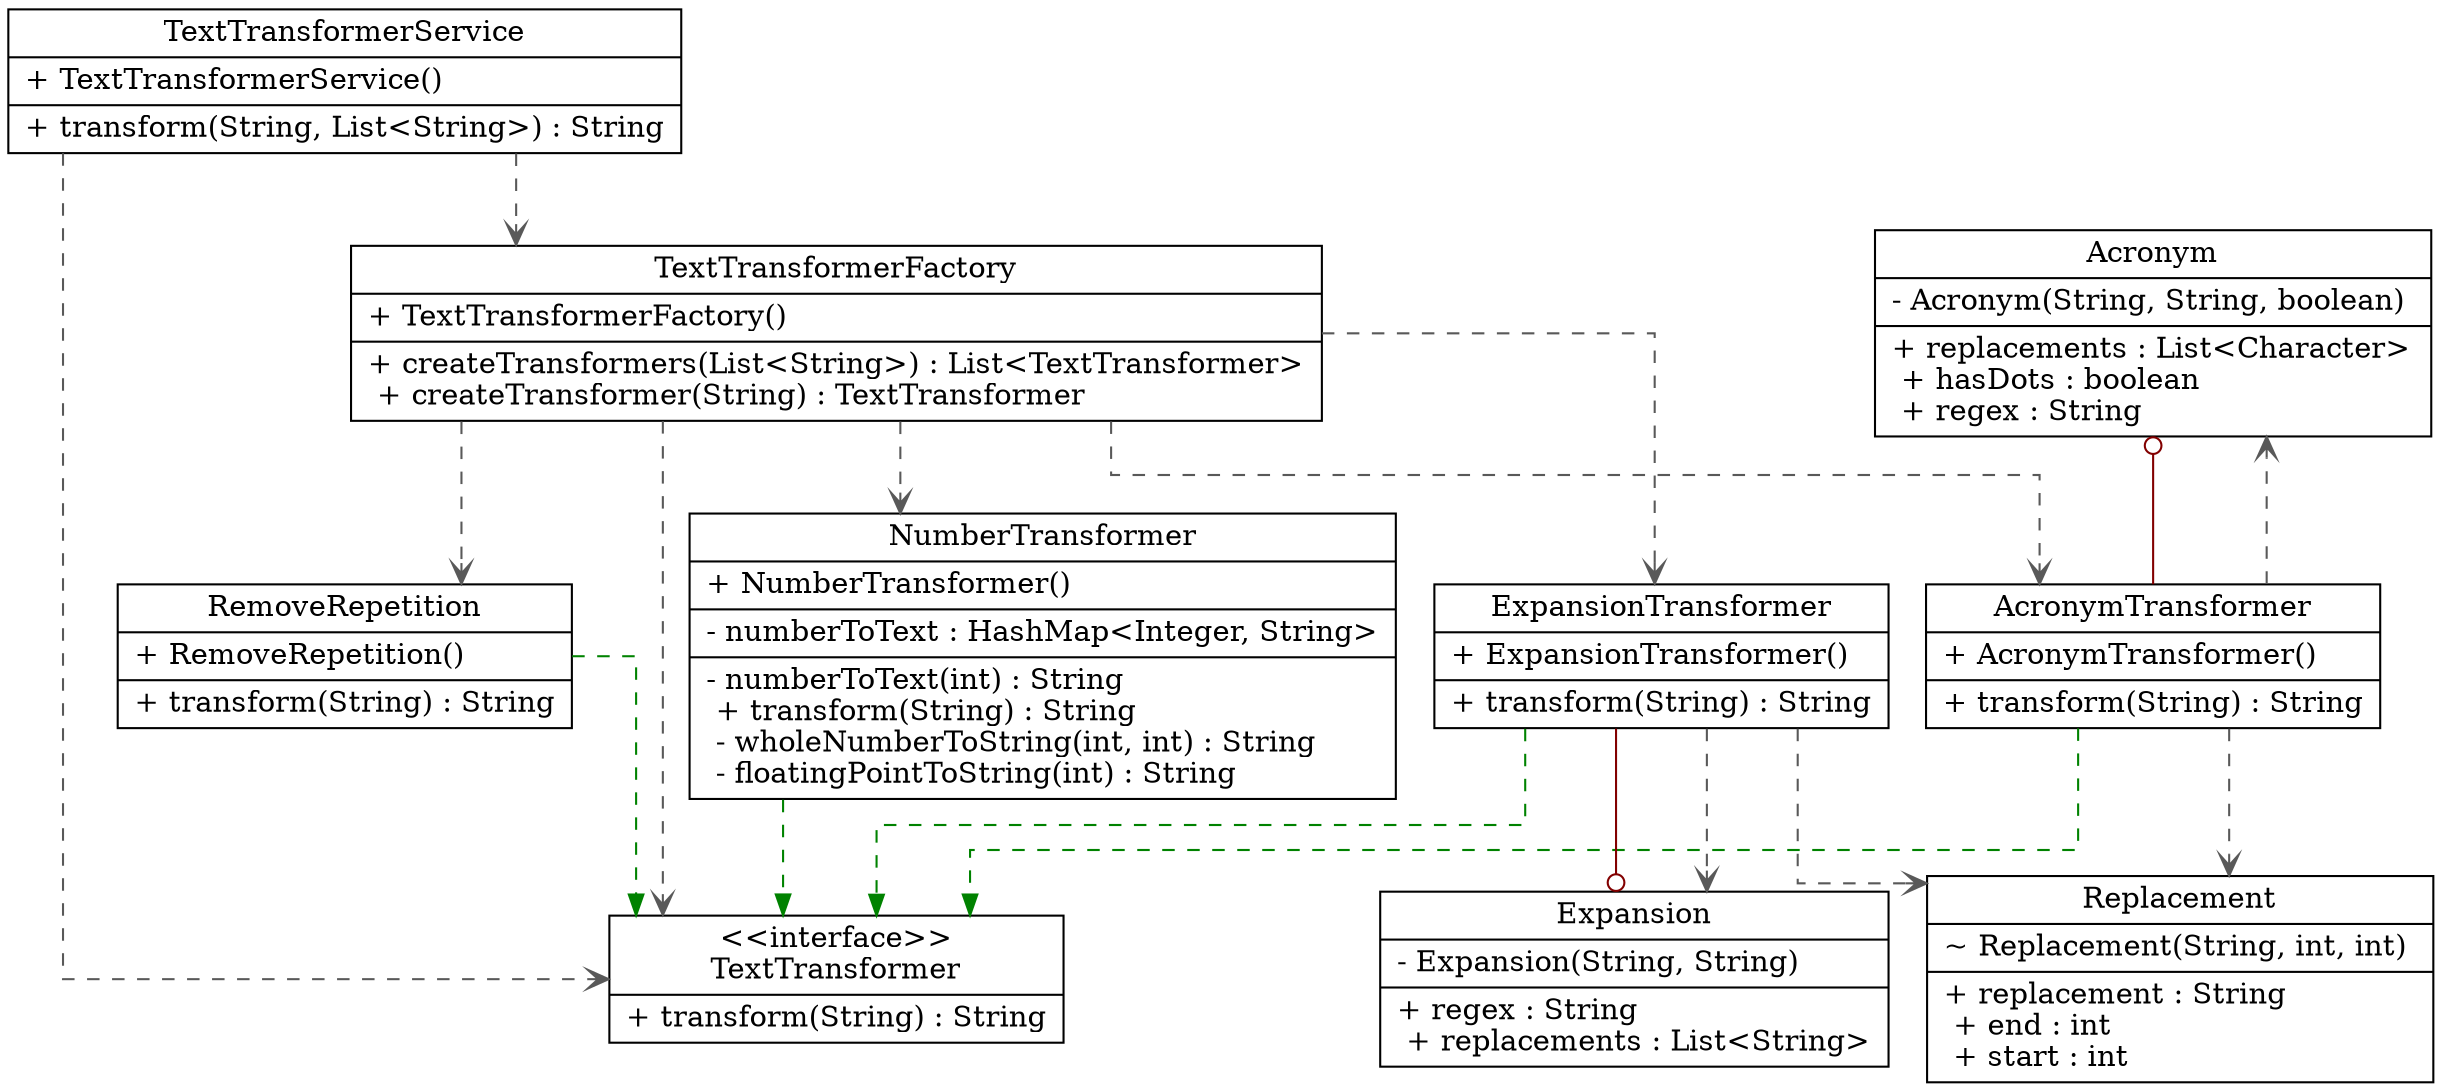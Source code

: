 digraph "ExpansionTransformer" {

splines  = ortho;
fontname = "Inconsolata";

node [colorscheme = ylgnbu4];
edge [colorscheme = dark28, dir = both];

Acronym                [shape = record, label = "{ Acronym | - Acronym(String, String, boolean) \l|+ replacements : List\<Character\>\l + hasDots : boolean\l + regex : String\l }"];
AcronymTransformer     [shape = record, label = "{ AcronymTransformer | + AcronymTransformer() \l|+ transform(String) : String\l }"];
Expansion              [shape = record, label = "{ Expansion | - Expansion(String, String) \l|+ regex : String\l + replacements : List\<String\>\l }"];
ExpansionTransformer   [shape = record, label = "{ ExpansionTransformer | + ExpansionTransformer() \l|+ transform(String) : String\l }"];
NumberTransformer      [shape = record, label = "{ NumberTransformer | + NumberTransformer() \l|- numberToText : HashMap\<Integer, String\>\l|- numberToText(int) : String\l + transform(String) : String\l - wholeNumberToString(int, int) : String\l - floatingPointToString(int) : String\l }"];
RemoveRepetition       [shape = record, label = "{ RemoveRepetition | + RemoveRepetition() \l|+ transform(String) : String\l }"];
Replacement            [shape = record, label = "{ Replacement | ~ Replacement(String, int, int) \l|+ replacement : String\l + end : int\l + start : int\l }"];
TextTransformer        [shape = record, label = "{ \<\<interface\>\>\nTextTransformer | + transform(String) : String\l }"];
TextTransformerFactory [shape = record, label = "{ TextTransformerFactory | + TextTransformerFactory() \l|+ createTransformers(List\<String\>) : List\<TextTransformer\>\l + createTransformer(String) : TextTransformer\l }"];
TextTransformerService [shape = record, label = "{ TextTransformerService | + TextTransformerService() \l|+ transform(String, List\<String\>) : String\l }"];

Acronym                -> AcronymTransformer     [color = "#820000", style = solid , arrowtail = odot    , arrowhead = none    , taillabel = "", label = "", headlabel = ""];
AcronymTransformer     -> Acronym                [color = "#595959", style = dashed, arrowtail = none    , arrowhead = vee     , taillabel = "", label = "", headlabel = ""];
AcronymTransformer     -> Replacement            [color = "#595959", style = dashed, arrowtail = none    , arrowhead = vee     , taillabel = "", label = "", headlabel = ""];
AcronymTransformer     -> TextTransformer        [color = "#008200", style = dashed, arrowtail = none    , arrowhead = normal  , taillabel = "", label = "", headlabel = ""];
Expansion              -> ExpansionTransformer   [color = "#820000", style = solid , arrowtail = odot    , arrowhead = none    , taillabel = "", label = "", headlabel = ""];
ExpansionTransformer   -> Expansion              [color = "#595959", style = dashed, arrowtail = none    , arrowhead = vee     , taillabel = "", label = "", headlabel = ""];
ExpansionTransformer   -> Replacement            [color = "#595959", style = dashed, arrowtail = none    , arrowhead = vee     , taillabel = "", label = "", headlabel = ""];
ExpansionTransformer   -> TextTransformer        [color = "#008200", style = dashed, arrowtail = none    , arrowhead = normal  , taillabel = "", label = "", headlabel = ""];
NumberTransformer      -> TextTransformer        [color = "#008200", style = dashed, arrowtail = none    , arrowhead = normal  , taillabel = "", label = "", headlabel = ""];
RemoveRepetition       -> TextTransformer        [color = "#008200", style = dashed, arrowtail = none    , arrowhead = normal  , taillabel = "", label = "", headlabel = ""];
TextTransformerFactory -> AcronymTransformer     [color = "#595959", style = dashed, arrowtail = none    , arrowhead = vee     , taillabel = "", label = "", headlabel = ""];
TextTransformerFactory -> ExpansionTransformer   [color = "#595959", style = dashed, arrowtail = none    , arrowhead = vee     , taillabel = "", label = "", headlabel = ""];
TextTransformerFactory -> NumberTransformer      [color = "#595959", style = dashed, arrowtail = none    , arrowhead = vee     , taillabel = "", label = "", headlabel = ""];
TextTransformerFactory -> RemoveRepetition       [color = "#595959", style = dashed, arrowtail = none    , arrowhead = vee     , taillabel = "", label = "", headlabel = ""];
TextTransformerFactory -> TextTransformer        [color = "#595959", style = dashed, arrowtail = none    , arrowhead = vee     , taillabel = "", label = "", headlabel = ""];
TextTransformerService -> TextTransformer        [color = "#595959", style = dashed, arrowtail = none    , arrowhead = vee     , taillabel = "", label = "", headlabel = ""];
TextTransformerService -> TextTransformerFactory [color = "#595959", style = dashed, arrowtail = none    , arrowhead = vee     , taillabel = "", label = "", headlabel = ""];

}
